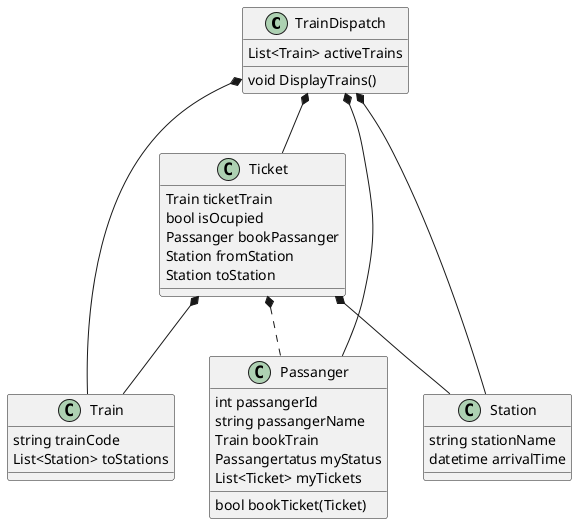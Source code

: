 @startuml
'https://plantuml.com/class-diagram

class TrainDispatch{
List<Train> activeTrains

void DisplayTrains()
}

class Train{
 string trainCode
' List<Passanger> passangers
 List<Station> toStations
}

'enum Passangertatus{
'    IDLE
'    BOOKED
'    ONBOARD
'}

class Passanger{
int passangerId
string passangerName
Train bookTrain
Passangertatus myStatus
List<Ticket> myTickets

bool bookTicket(Ticket)

}

class Station{
    string stationName
    datetime arrivalTime
}

TrainDispatch *-- Train
TrainDispatch *-- Passanger
TrainDispatch *-- Station

class Ticket{
    Train ticketTrain
'    string ticketType
'    int ticketPrice
    bool isOcupied
    Passanger bookPassanger
    Station fromStation
    Station toStation
}
Ticket *-- Train
Ticket *-- Station
Ticket *.. Passanger

TrainDispatch *-- Ticket

@enduml
